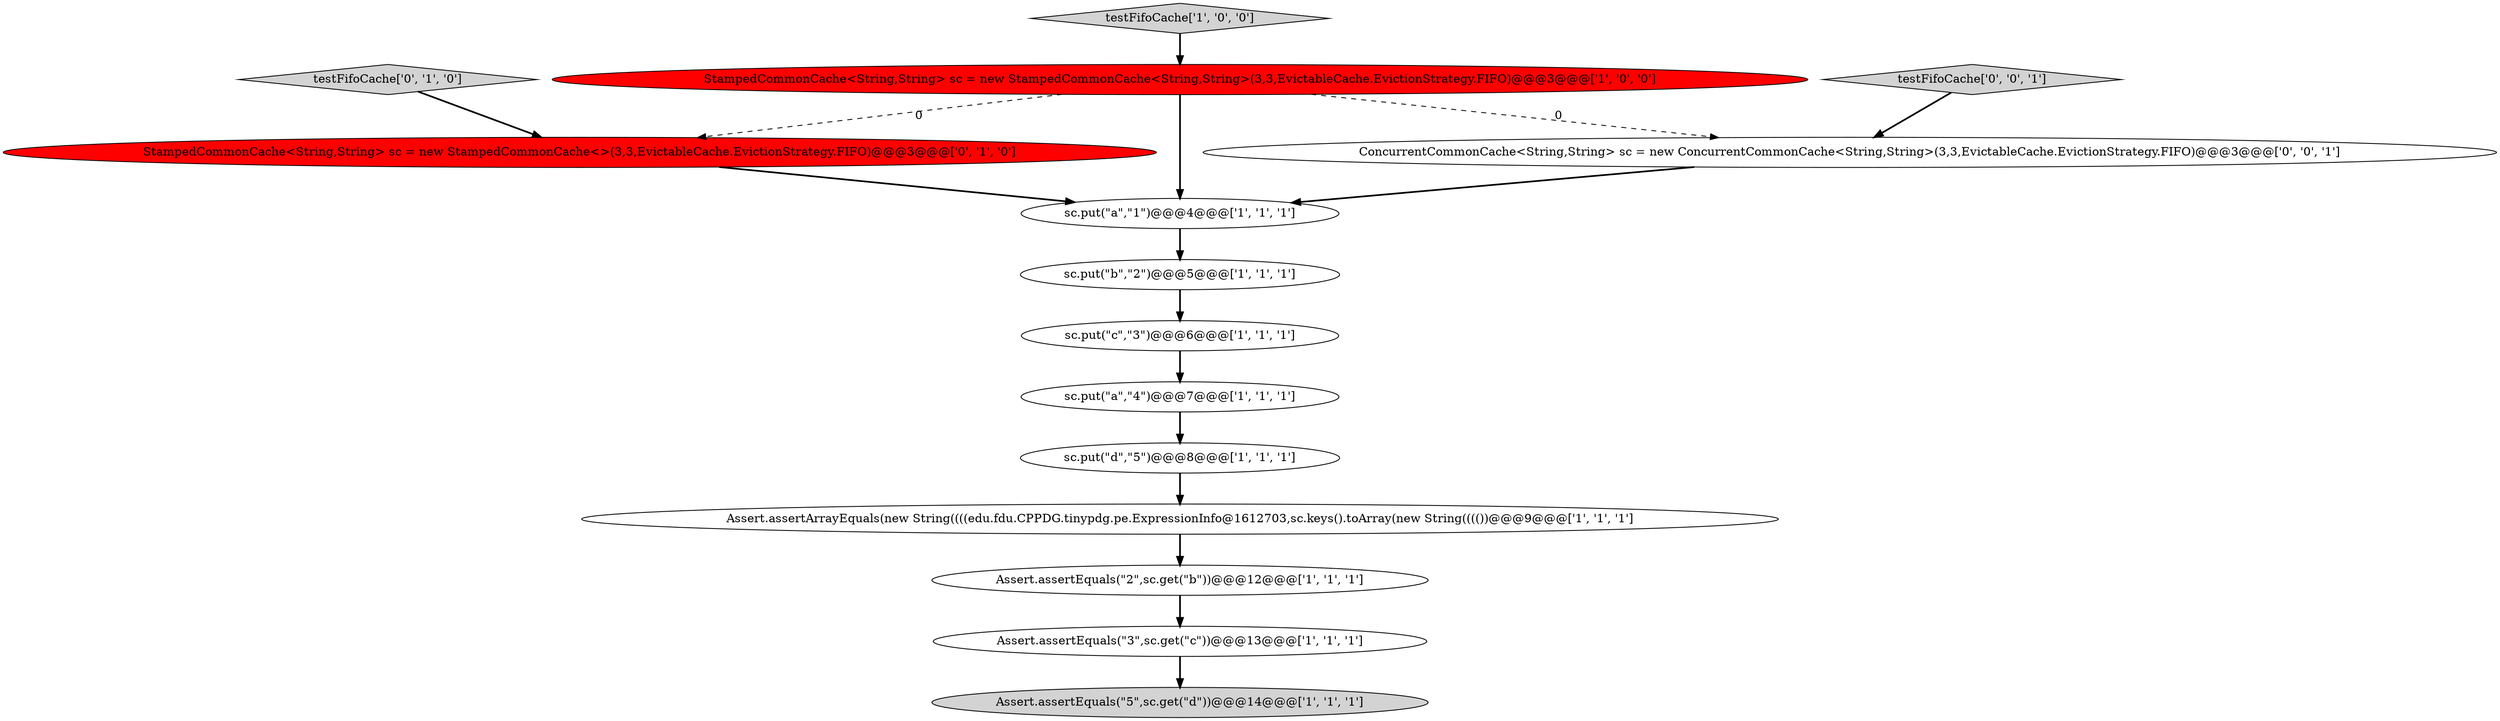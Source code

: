 digraph {
5 [style = filled, label = "Assert.assertArrayEquals(new String((((edu.fdu.CPPDG.tinypdg.pe.ExpressionInfo@1612703,sc.keys().toArray(new String(((())@@@9@@@['1', '1', '1']", fillcolor = white, shape = ellipse image = "AAA0AAABBB1BBB"];
2 [style = filled, label = "sc.put(\"a\",\"4\")@@@7@@@['1', '1', '1']", fillcolor = white, shape = ellipse image = "AAA0AAABBB1BBB"];
6 [style = filled, label = "sc.put(\"b\",\"2\")@@@5@@@['1', '1', '1']", fillcolor = white, shape = ellipse image = "AAA0AAABBB1BBB"];
7 [style = filled, label = "StampedCommonCache<String,String> sc = new StampedCommonCache<String,String>(3,3,EvictableCache.EvictionStrategy.FIFO)@@@3@@@['1', '0', '0']", fillcolor = red, shape = ellipse image = "AAA1AAABBB1BBB"];
9 [style = filled, label = "sc.put(\"a\",\"1\")@@@4@@@['1', '1', '1']", fillcolor = white, shape = ellipse image = "AAA0AAABBB1BBB"];
4 [style = filled, label = "testFifoCache['1', '0', '0']", fillcolor = lightgray, shape = diamond image = "AAA0AAABBB1BBB"];
3 [style = filled, label = "Assert.assertEquals(\"2\",sc.get(\"b\"))@@@12@@@['1', '1', '1']", fillcolor = white, shape = ellipse image = "AAA0AAABBB1BBB"];
8 [style = filled, label = "sc.put(\"c\",\"3\")@@@6@@@['1', '1', '1']", fillcolor = white, shape = ellipse image = "AAA0AAABBB1BBB"];
10 [style = filled, label = "sc.put(\"d\",\"5\")@@@8@@@['1', '1', '1']", fillcolor = white, shape = ellipse image = "AAA0AAABBB1BBB"];
1 [style = filled, label = "Assert.assertEquals(\"3\",sc.get(\"c\"))@@@13@@@['1', '1', '1']", fillcolor = white, shape = ellipse image = "AAA0AAABBB1BBB"];
11 [style = filled, label = "StampedCommonCache<String,String> sc = new StampedCommonCache<>(3,3,EvictableCache.EvictionStrategy.FIFO)@@@3@@@['0', '1', '0']", fillcolor = red, shape = ellipse image = "AAA1AAABBB2BBB"];
13 [style = filled, label = "ConcurrentCommonCache<String,String> sc = new ConcurrentCommonCache<String,String>(3,3,EvictableCache.EvictionStrategy.FIFO)@@@3@@@['0', '0', '1']", fillcolor = white, shape = ellipse image = "AAA0AAABBB3BBB"];
12 [style = filled, label = "testFifoCache['0', '1', '0']", fillcolor = lightgray, shape = diamond image = "AAA0AAABBB2BBB"];
0 [style = filled, label = "Assert.assertEquals(\"5\",sc.get(\"d\"))@@@14@@@['1', '1', '1']", fillcolor = lightgray, shape = ellipse image = "AAA0AAABBB1BBB"];
14 [style = filled, label = "testFifoCache['0', '0', '1']", fillcolor = lightgray, shape = diamond image = "AAA0AAABBB3BBB"];
7->11 [style = dashed, label="0"];
7->9 [style = bold, label=""];
5->3 [style = bold, label=""];
13->9 [style = bold, label=""];
1->0 [style = bold, label=""];
10->5 [style = bold, label=""];
14->13 [style = bold, label=""];
8->2 [style = bold, label=""];
3->1 [style = bold, label=""];
2->10 [style = bold, label=""];
11->9 [style = bold, label=""];
4->7 [style = bold, label=""];
6->8 [style = bold, label=""];
9->6 [style = bold, label=""];
7->13 [style = dashed, label="0"];
12->11 [style = bold, label=""];
}
